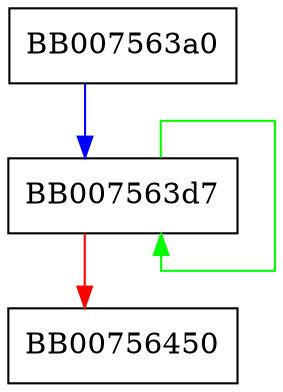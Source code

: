 digraph ecp_nistz256_avx2_gather_w5 {
  node [shape="box"];
  graph [splines=ortho];
  BB007563a0 -> BB007563d7 [color="blue"];
  BB007563d7 -> BB007563d7 [color="green"];
  BB007563d7 -> BB00756450 [color="red"];
}